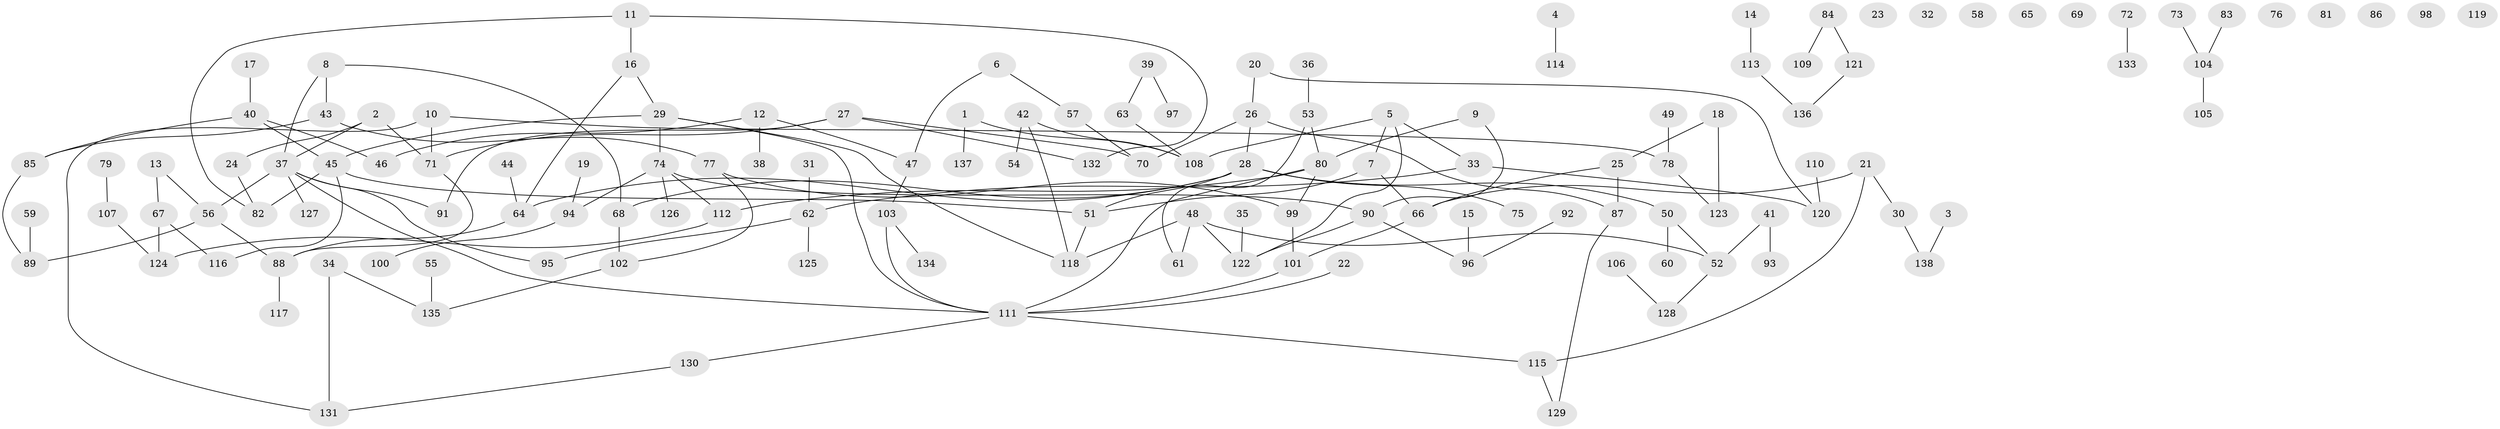 // coarse degree distribution, {1: 0.30927835051546393, 8: 0.020618556701030927, 6: 0.020618556701030927, 2: 0.20618556701030927, 5: 0.08247422680412371, 4: 0.09278350515463918, 3: 0.13402061855670103, 0: 0.10309278350515463, 7: 0.030927835051546393}
// Generated by graph-tools (version 1.1) at 2025/41/03/06/25 10:41:21]
// undirected, 138 vertices, 158 edges
graph export_dot {
graph [start="1"]
  node [color=gray90,style=filled];
  1;
  2;
  3;
  4;
  5;
  6;
  7;
  8;
  9;
  10;
  11;
  12;
  13;
  14;
  15;
  16;
  17;
  18;
  19;
  20;
  21;
  22;
  23;
  24;
  25;
  26;
  27;
  28;
  29;
  30;
  31;
  32;
  33;
  34;
  35;
  36;
  37;
  38;
  39;
  40;
  41;
  42;
  43;
  44;
  45;
  46;
  47;
  48;
  49;
  50;
  51;
  52;
  53;
  54;
  55;
  56;
  57;
  58;
  59;
  60;
  61;
  62;
  63;
  64;
  65;
  66;
  67;
  68;
  69;
  70;
  71;
  72;
  73;
  74;
  75;
  76;
  77;
  78;
  79;
  80;
  81;
  82;
  83;
  84;
  85;
  86;
  87;
  88;
  89;
  90;
  91;
  92;
  93;
  94;
  95;
  96;
  97;
  98;
  99;
  100;
  101;
  102;
  103;
  104;
  105;
  106;
  107;
  108;
  109;
  110;
  111;
  112;
  113;
  114;
  115;
  116;
  117;
  118;
  119;
  120;
  121;
  122;
  123;
  124;
  125;
  126;
  127;
  128;
  129;
  130;
  131;
  132;
  133;
  134;
  135;
  136;
  137;
  138;
  1 -- 108;
  1 -- 137;
  2 -- 24;
  2 -- 37;
  2 -- 71;
  3 -- 138;
  4 -- 114;
  5 -- 7;
  5 -- 33;
  5 -- 108;
  5 -- 122;
  6 -- 47;
  6 -- 57;
  7 -- 51;
  7 -- 66;
  8 -- 37;
  8 -- 43;
  8 -- 68;
  9 -- 80;
  9 -- 90;
  10 -- 71;
  10 -- 78;
  10 -- 131;
  11 -- 16;
  11 -- 82;
  11 -- 132;
  12 -- 38;
  12 -- 46;
  12 -- 47;
  13 -- 56;
  13 -- 67;
  14 -- 113;
  15 -- 96;
  16 -- 29;
  16 -- 64;
  17 -- 40;
  18 -- 25;
  18 -- 123;
  19 -- 94;
  20 -- 26;
  20 -- 120;
  21 -- 30;
  21 -- 66;
  21 -- 115;
  22 -- 111;
  24 -- 82;
  25 -- 66;
  25 -- 87;
  26 -- 28;
  26 -- 70;
  26 -- 87;
  27 -- 70;
  27 -- 71;
  27 -- 91;
  27 -- 132;
  28 -- 50;
  28 -- 51;
  28 -- 64;
  28 -- 68;
  28 -- 75;
  29 -- 45;
  29 -- 74;
  29 -- 111;
  29 -- 118;
  30 -- 138;
  31 -- 62;
  33 -- 62;
  33 -- 120;
  34 -- 131;
  34 -- 135;
  35 -- 122;
  36 -- 53;
  37 -- 56;
  37 -- 91;
  37 -- 95;
  37 -- 111;
  37 -- 127;
  39 -- 63;
  39 -- 97;
  40 -- 45;
  40 -- 46;
  40 -- 85;
  41 -- 52;
  41 -- 93;
  42 -- 54;
  42 -- 108;
  42 -- 118;
  43 -- 77;
  43 -- 85;
  44 -- 64;
  45 -- 51;
  45 -- 82;
  45 -- 116;
  47 -- 103;
  48 -- 52;
  48 -- 61;
  48 -- 118;
  48 -- 122;
  49 -- 78;
  50 -- 52;
  50 -- 60;
  51 -- 118;
  52 -- 128;
  53 -- 61;
  53 -- 80;
  55 -- 135;
  56 -- 88;
  56 -- 89;
  57 -- 70;
  59 -- 89;
  62 -- 95;
  62 -- 125;
  63 -- 108;
  64 -- 88;
  66 -- 101;
  67 -- 116;
  67 -- 124;
  68 -- 102;
  71 -- 88;
  72 -- 133;
  73 -- 104;
  74 -- 90;
  74 -- 94;
  74 -- 112;
  74 -- 126;
  77 -- 99;
  77 -- 102;
  78 -- 123;
  79 -- 107;
  80 -- 99;
  80 -- 111;
  80 -- 112;
  83 -- 104;
  84 -- 109;
  84 -- 121;
  85 -- 89;
  87 -- 129;
  88 -- 117;
  90 -- 96;
  90 -- 122;
  92 -- 96;
  94 -- 100;
  99 -- 101;
  101 -- 111;
  102 -- 135;
  103 -- 111;
  103 -- 134;
  104 -- 105;
  106 -- 128;
  107 -- 124;
  110 -- 120;
  111 -- 115;
  111 -- 130;
  112 -- 124;
  113 -- 136;
  115 -- 129;
  121 -- 136;
  130 -- 131;
}

